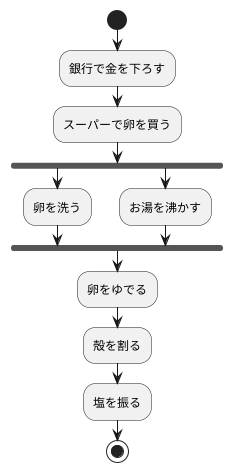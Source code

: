 @startuml ゆで卵
start
:銀行で金を下ろす;
:スーパーで卵を買う;

fork
  :卵を洗う;
fork again
  :お湯を沸かす;
end fork
:卵をゆでる;
:殻を割る;
:塩を振る;
stop
@enduml

